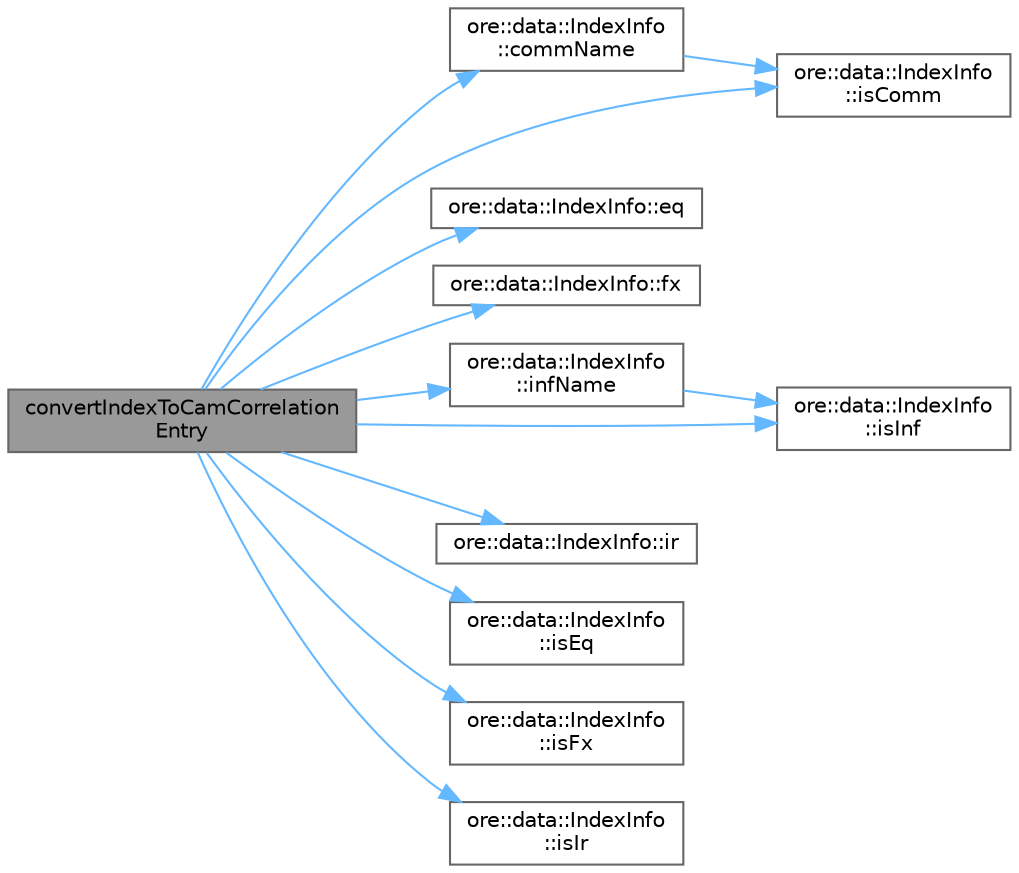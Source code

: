 digraph "convertIndexToCamCorrelationEntry"
{
 // INTERACTIVE_SVG=YES
 // LATEX_PDF_SIZE
  bgcolor="transparent";
  edge [fontname=Helvetica,fontsize=10,labelfontname=Helvetica,labelfontsize=10];
  node [fontname=Helvetica,fontsize=10,shape=box,height=0.2,width=0.4];
  rankdir="LR";
  Node1 [label="convertIndexToCamCorrelation\lEntry",height=0.2,width=0.4,color="gray40", fillcolor="grey60", style="filled", fontcolor="black",tooltip=" "];
  Node1 -> Node2 [color="steelblue1",style="solid"];
  Node2 [label="ore::data::IndexInfo\l::commName",height=0.2,width=0.4,color="grey40", fillcolor="white", style="filled",URL="$classore_1_1data_1_1_index_info.html#afd31c878fb665c98d7fead28ef38b549",tooltip=" "];
  Node2 -> Node3 [color="steelblue1",style="solid"];
  Node3 [label="ore::data::IndexInfo\l::isComm",height=0.2,width=0.4,color="grey40", fillcolor="white", style="filled",URL="$classore_1_1data_1_1_index_info.html#a2b3b1bfdce84ba8f1c72d274925debea",tooltip=" "];
  Node1 -> Node4 [color="steelblue1",style="solid"];
  Node4 [label="ore::data::IndexInfo::eq",height=0.2,width=0.4,color="grey40", fillcolor="white", style="filled",URL="$classore_1_1data_1_1_index_info.html#a9d668e8663376d83abe8f192ec6f7119",tooltip=" "];
  Node1 -> Node5 [color="steelblue1",style="solid"];
  Node5 [label="ore::data::IndexInfo::fx",height=0.2,width=0.4,color="grey40", fillcolor="white", style="filled",URL="$classore_1_1data_1_1_index_info.html#acff8a77529228babbe386536e8ebfadd",tooltip=" "];
  Node1 -> Node6 [color="steelblue1",style="solid"];
  Node6 [label="ore::data::IndexInfo\l::infName",height=0.2,width=0.4,color="grey40", fillcolor="white", style="filled",URL="$classore_1_1data_1_1_index_info.html#a07abe750604e972b8a6a1bf80bacb6f6",tooltip=" "];
  Node6 -> Node7 [color="steelblue1",style="solid"];
  Node7 [label="ore::data::IndexInfo\l::isInf",height=0.2,width=0.4,color="grey40", fillcolor="white", style="filled",URL="$classore_1_1data_1_1_index_info.html#afe8246e867e93283cdfac59d16941411",tooltip=" "];
  Node1 -> Node8 [color="steelblue1",style="solid"];
  Node8 [label="ore::data::IndexInfo::ir",height=0.2,width=0.4,color="grey40", fillcolor="white", style="filled",URL="$classore_1_1data_1_1_index_info.html#aaafeed4566a768f5f8df0c44c7513a11",tooltip=" "];
  Node1 -> Node3 [color="steelblue1",style="solid"];
  Node1 -> Node9 [color="steelblue1",style="solid"];
  Node9 [label="ore::data::IndexInfo\l::isEq",height=0.2,width=0.4,color="grey40", fillcolor="white", style="filled",URL="$classore_1_1data_1_1_index_info.html#ae8b885cc665492e40321e6629288178d",tooltip=" "];
  Node1 -> Node10 [color="steelblue1",style="solid"];
  Node10 [label="ore::data::IndexInfo\l::isFx",height=0.2,width=0.4,color="grey40", fillcolor="white", style="filled",URL="$classore_1_1data_1_1_index_info.html#ace83ebdcce15cedba31e179d29670a18",tooltip=" "];
  Node1 -> Node7 [color="steelblue1",style="solid"];
  Node1 -> Node11 [color="steelblue1",style="solid"];
  Node11 [label="ore::data::IndexInfo\l::isIr",height=0.2,width=0.4,color="grey40", fillcolor="white", style="filled",URL="$classore_1_1data_1_1_index_info.html#a3dfdae6a512878460f83250ecafe7ab6",tooltip=" "];
}
